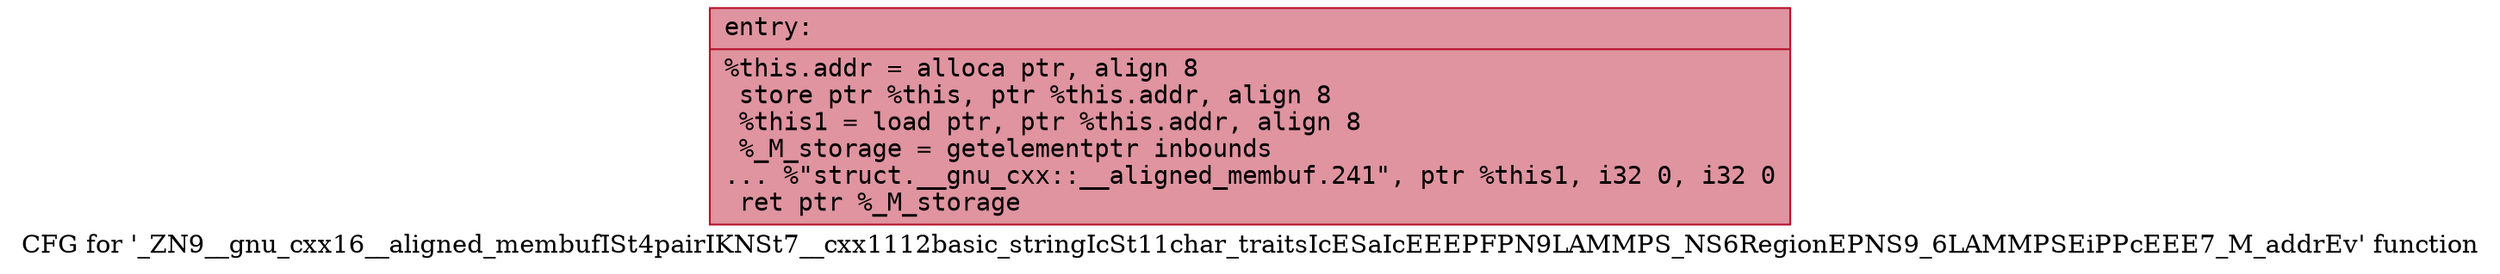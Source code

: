digraph "CFG for '_ZN9__gnu_cxx16__aligned_membufISt4pairIKNSt7__cxx1112basic_stringIcSt11char_traitsIcESaIcEEEPFPN9LAMMPS_NS6RegionEPNS9_6LAMMPSEiPPcEEE7_M_addrEv' function" {
	label="CFG for '_ZN9__gnu_cxx16__aligned_membufISt4pairIKNSt7__cxx1112basic_stringIcSt11char_traitsIcESaIcEEEPFPN9LAMMPS_NS6RegionEPNS9_6LAMMPSEiPPcEEE7_M_addrEv' function";

	Node0x562846b188e0 [shape=record,color="#b70d28ff", style=filled, fillcolor="#b70d2870" fontname="Courier",label="{entry:\l|  %this.addr = alloca ptr, align 8\l  store ptr %this, ptr %this.addr, align 8\l  %this1 = load ptr, ptr %this.addr, align 8\l  %_M_storage = getelementptr inbounds\l... %\"struct.__gnu_cxx::__aligned_membuf.241\", ptr %this1, i32 0, i32 0\l  ret ptr %_M_storage\l}"];
}
